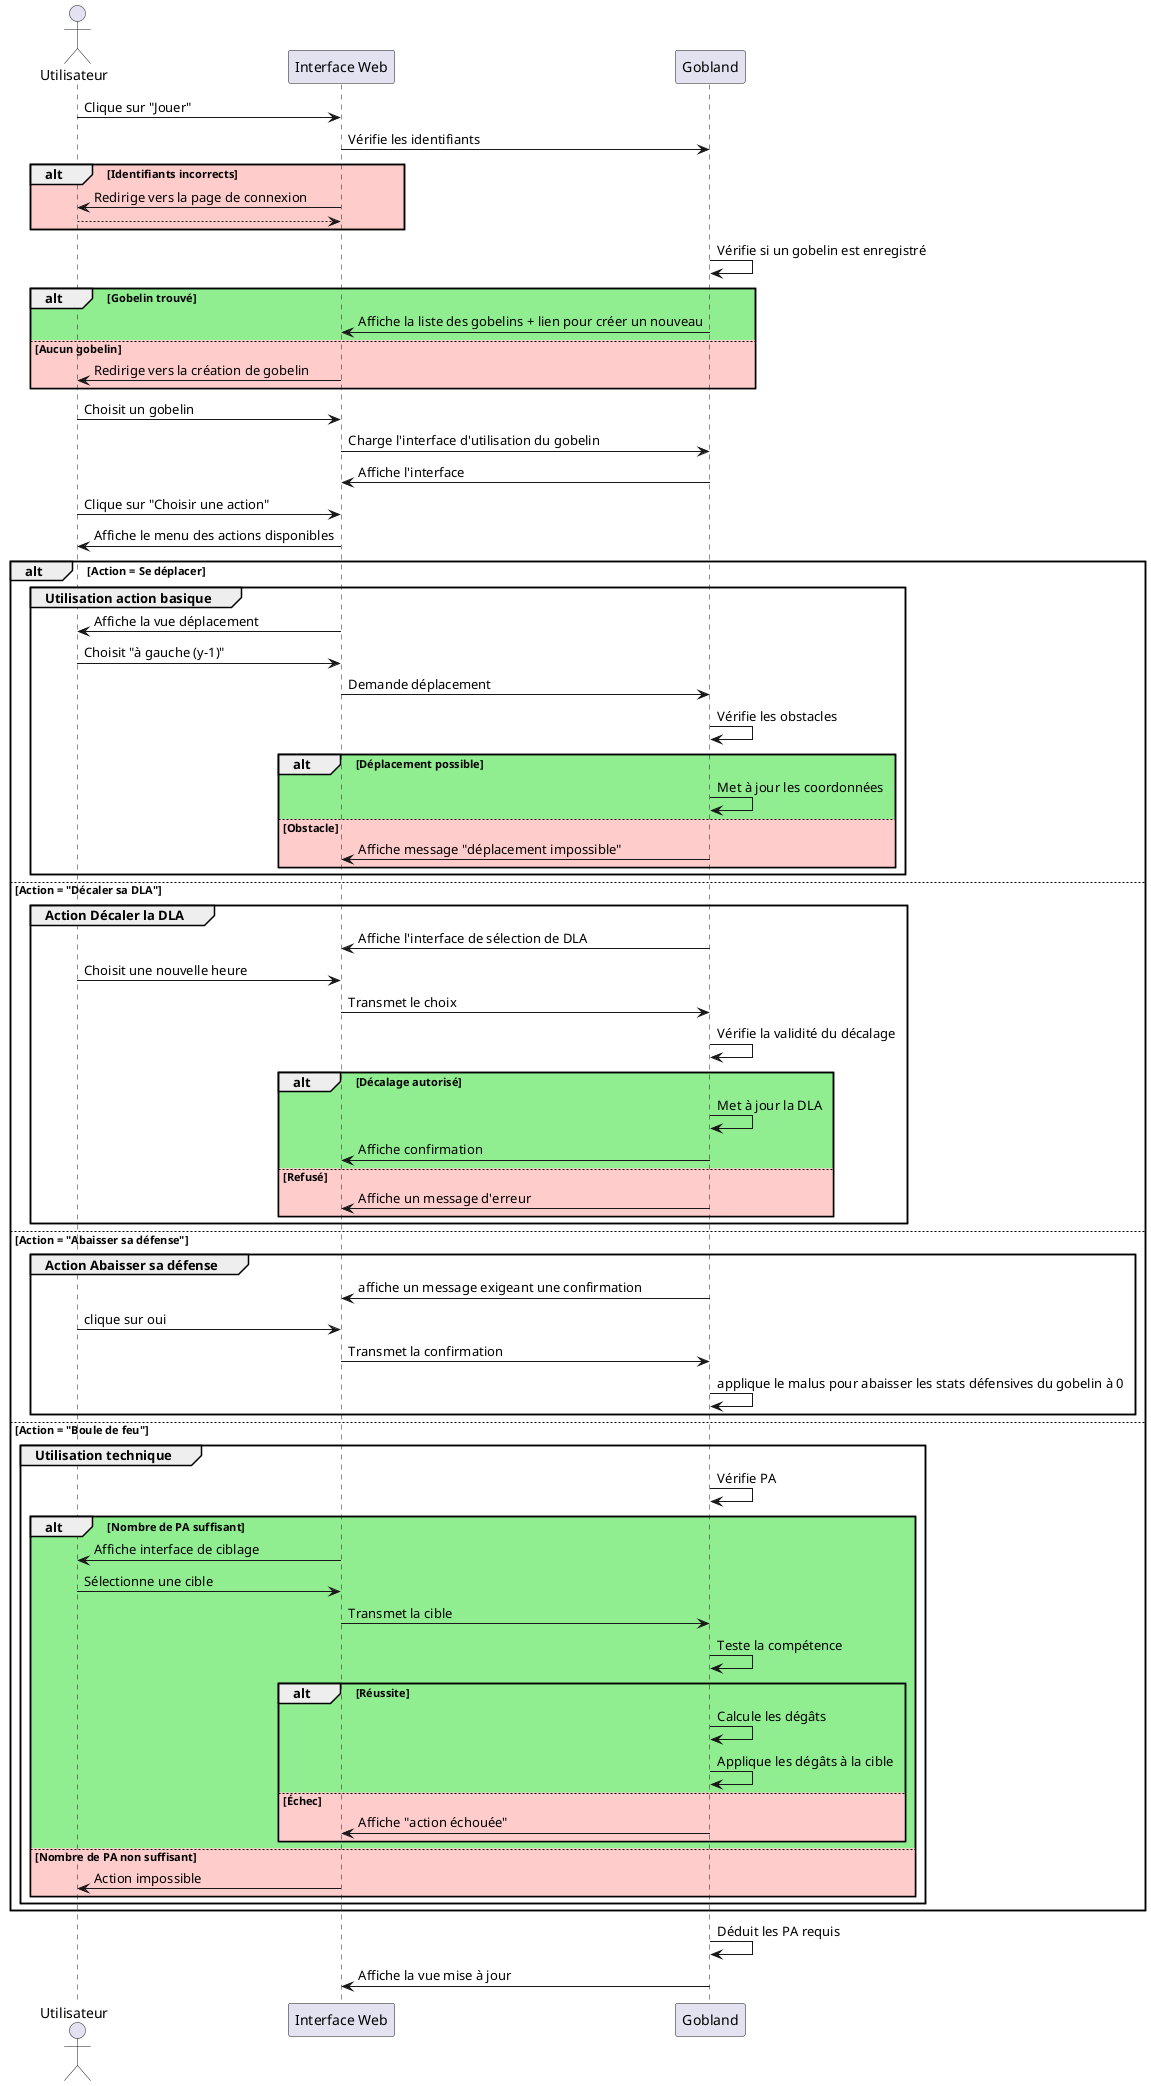 @startuml action_gobelin_sequence

actor Utilisateur
participant "Interface Web" as UI
participant "Gobland" as System

Utilisateur -> UI : Clique sur "Jouer"
UI -> System : Vérifie les identifiants
alt #FFCCCC Identifiants incorrects
    UI -> Utilisateur : Redirige vers la page de connexion
    return
end

System -> System : Vérifie si un gobelin est enregistré
alt #lightgreen Gobelin trouvé
    System -> UI : Affiche la liste des gobelins + lien pour créer un nouveau
else #FFCCCC Aucun gobelin
    UI -> Utilisateur : Redirige vers la création de gobelin
end

Utilisateur -> UI : Choisit un gobelin
UI -> System : Charge l'interface d'utilisation du gobelin
System -> UI : Affiche l'interface

Utilisateur -> UI : Clique sur "Choisir une action"
UI -> Utilisateur : Affiche le menu des actions disponibles

alt Action = Se déplacer
    group Utilisation action basique
        UI -> Utilisateur : Affiche la vue déplacement
        Utilisateur -> UI : Choisit "à gauche (y-1)"
        UI -> System : Demande déplacement
        System -> System : Vérifie les obstacles
        alt #lightgreen Déplacement possible
            System -> System : Met à jour les coordonnées
        else #FFCCCC Obstacle
            System -> UI : Affiche message "déplacement impossible"
        end
    end group
    
else Action = "Décaler sa DLA"
    group Action Décaler la DLA
        System -> UI : Affiche l'interface de sélection de DLA
        Utilisateur -> UI : Choisit une nouvelle heure
        UI -> System : Transmet le choix
        System -> System : Vérifie la validité du décalage
        alt #lightgreen Décalage autorisé
            System -> System : Met à jour la DLA
            System -> UI : Affiche confirmation
        else #FFCCCC Refusé
            System -> UI : Affiche un message d'erreur
        end
    end group

else Action = "Abaisser sa défense"
    group Action Abaisser sa défense
        System -> UI : affiche un message exigeant une confirmation
        Utilisateur -> UI : clique sur oui
        UI -> System : Transmet la confirmation
        System -> System : applique le malus pour abaisser les stats défensives du gobelin à 0
    end group

else Action = "Boule de feu"
    group Utilisation technique
        System -> System : Vérifie PA
        alt #lightgreen Nombre de PA suffisant
            UI -> Utilisateur : Affiche interface de ciblage
            Utilisateur -> UI : Sélectionne une cible
            UI -> System : Transmet la cible
            System -> System : Teste la compétence
            alt #lightgreen Réussite
                System -> System : Calcule les dégâts
                System -> System : Applique les dégâts à la cible
            else #FFCCCC Échec
                System -> UI : Affiche "action échouée"
            end
        else #FFCCCC Nombre de PA non suffisant
            UI -> Utilisateur : Action impossible
        end
    end group
end
System -> System : Déduit les PA requis
System -> UI : Affiche la vue mise à jour
@enduml